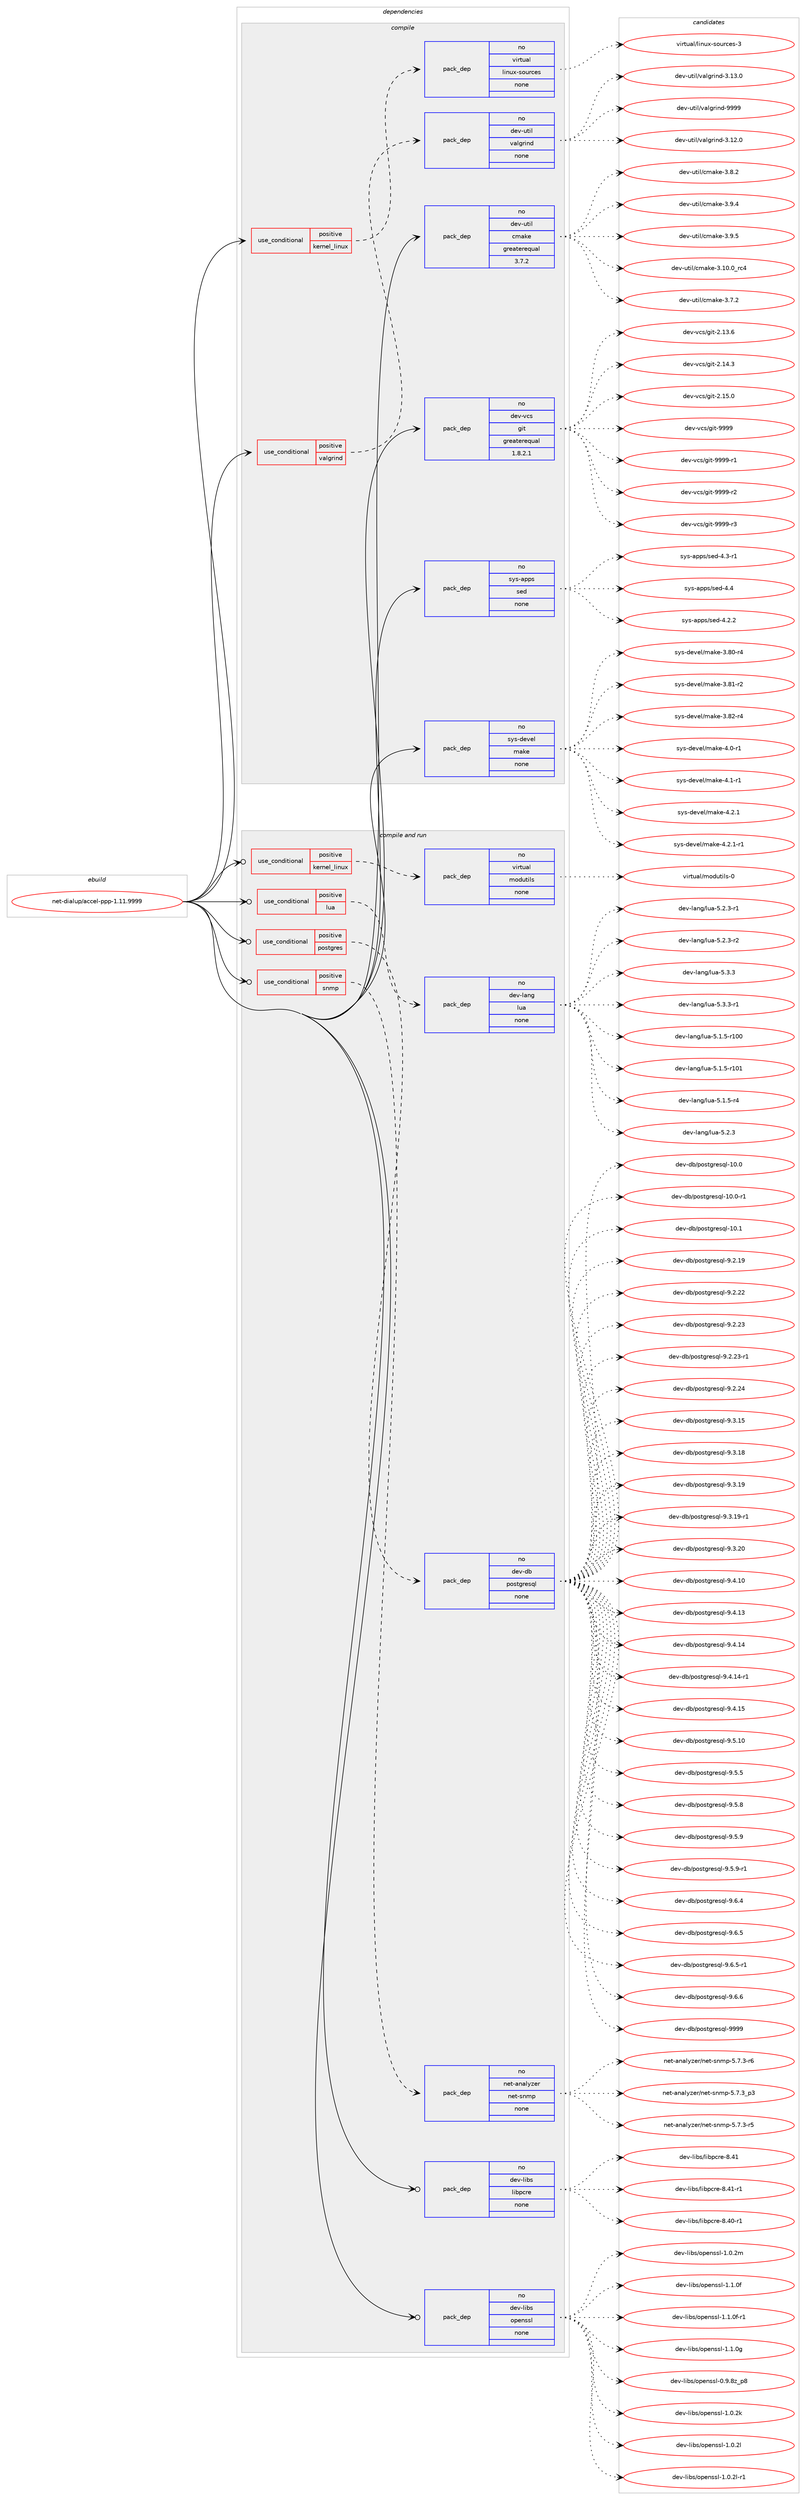 digraph prolog {

# *************
# Graph options
# *************

newrank=true;
concentrate=true;
compound=true;
graph [rankdir=LR,fontname=Helvetica,fontsize=10,ranksep=1.5];#, ranksep=2.5, nodesep=0.2];
edge  [arrowhead=vee];
node  [fontname=Helvetica,fontsize=10];

# **********
# The ebuild
# **********

subgraph cluster_leftcol {
color=gray;
rank=same;
label=<<i>ebuild</i>>;
id [label="net-dialup/accel-ppp-1.11.9999", color=red, width=4, href="../net-dialup/accel-ppp-1.11.9999.svg"];
}

# ****************
# The dependencies
# ****************

subgraph cluster_midcol {
color=gray;
label=<<i>dependencies</i>>;
subgraph cluster_compile {
fillcolor="#eeeeee";
style=filled;
label=<<i>compile</i>>;
subgraph cond100528 {
dependency406639 [label=<<TABLE BORDER="0" CELLBORDER="1" CELLSPACING="0" CELLPADDING="4"><TR><TD ROWSPAN="3" CELLPADDING="10">use_conditional</TD></TR><TR><TD>positive</TD></TR><TR><TD>kernel_linux</TD></TR></TABLE>>, shape=none, color=red];
subgraph pack299413 {
dependency406640 [label=<<TABLE BORDER="0" CELLBORDER="1" CELLSPACING="0" CELLPADDING="4" WIDTH="220"><TR><TD ROWSPAN="6" CELLPADDING="30">pack_dep</TD></TR><TR><TD WIDTH="110">no</TD></TR><TR><TD>virtual</TD></TR><TR><TD>linux-sources</TD></TR><TR><TD>none</TD></TR><TR><TD></TD></TR></TABLE>>, shape=none, color=blue];
}
dependency406639:e -> dependency406640:w [weight=20,style="dashed",arrowhead="vee"];
}
id:e -> dependency406639:w [weight=20,style="solid",arrowhead="vee"];
subgraph cond100529 {
dependency406641 [label=<<TABLE BORDER="0" CELLBORDER="1" CELLSPACING="0" CELLPADDING="4"><TR><TD ROWSPAN="3" CELLPADDING="10">use_conditional</TD></TR><TR><TD>positive</TD></TR><TR><TD>valgrind</TD></TR></TABLE>>, shape=none, color=red];
subgraph pack299414 {
dependency406642 [label=<<TABLE BORDER="0" CELLBORDER="1" CELLSPACING="0" CELLPADDING="4" WIDTH="220"><TR><TD ROWSPAN="6" CELLPADDING="30">pack_dep</TD></TR><TR><TD WIDTH="110">no</TD></TR><TR><TD>dev-util</TD></TR><TR><TD>valgrind</TD></TR><TR><TD>none</TD></TR><TR><TD></TD></TR></TABLE>>, shape=none, color=blue];
}
dependency406641:e -> dependency406642:w [weight=20,style="dashed",arrowhead="vee"];
}
id:e -> dependency406641:w [weight=20,style="solid",arrowhead="vee"];
subgraph pack299415 {
dependency406643 [label=<<TABLE BORDER="0" CELLBORDER="1" CELLSPACING="0" CELLPADDING="4" WIDTH="220"><TR><TD ROWSPAN="6" CELLPADDING="30">pack_dep</TD></TR><TR><TD WIDTH="110">no</TD></TR><TR><TD>dev-util</TD></TR><TR><TD>cmake</TD></TR><TR><TD>greaterequal</TD></TR><TR><TD>3.7.2</TD></TR></TABLE>>, shape=none, color=blue];
}
id:e -> dependency406643:w [weight=20,style="solid",arrowhead="vee"];
subgraph pack299416 {
dependency406644 [label=<<TABLE BORDER="0" CELLBORDER="1" CELLSPACING="0" CELLPADDING="4" WIDTH="220"><TR><TD ROWSPAN="6" CELLPADDING="30">pack_dep</TD></TR><TR><TD WIDTH="110">no</TD></TR><TR><TD>dev-vcs</TD></TR><TR><TD>git</TD></TR><TR><TD>greaterequal</TD></TR><TR><TD>1.8.2.1</TD></TR></TABLE>>, shape=none, color=blue];
}
id:e -> dependency406644:w [weight=20,style="solid",arrowhead="vee"];
subgraph pack299417 {
dependency406645 [label=<<TABLE BORDER="0" CELLBORDER="1" CELLSPACING="0" CELLPADDING="4" WIDTH="220"><TR><TD ROWSPAN="6" CELLPADDING="30">pack_dep</TD></TR><TR><TD WIDTH="110">no</TD></TR><TR><TD>sys-apps</TD></TR><TR><TD>sed</TD></TR><TR><TD>none</TD></TR><TR><TD></TD></TR></TABLE>>, shape=none, color=blue];
}
id:e -> dependency406645:w [weight=20,style="solid",arrowhead="vee"];
subgraph pack299418 {
dependency406646 [label=<<TABLE BORDER="0" CELLBORDER="1" CELLSPACING="0" CELLPADDING="4" WIDTH="220"><TR><TD ROWSPAN="6" CELLPADDING="30">pack_dep</TD></TR><TR><TD WIDTH="110">no</TD></TR><TR><TD>sys-devel</TD></TR><TR><TD>make</TD></TR><TR><TD>none</TD></TR><TR><TD></TD></TR></TABLE>>, shape=none, color=blue];
}
id:e -> dependency406646:w [weight=20,style="solid",arrowhead="vee"];
}
subgraph cluster_compileandrun {
fillcolor="#eeeeee";
style=filled;
label=<<i>compile and run</i>>;
subgraph cond100530 {
dependency406647 [label=<<TABLE BORDER="0" CELLBORDER="1" CELLSPACING="0" CELLPADDING="4"><TR><TD ROWSPAN="3" CELLPADDING="10">use_conditional</TD></TR><TR><TD>positive</TD></TR><TR><TD>kernel_linux</TD></TR></TABLE>>, shape=none, color=red];
subgraph pack299419 {
dependency406648 [label=<<TABLE BORDER="0" CELLBORDER="1" CELLSPACING="0" CELLPADDING="4" WIDTH="220"><TR><TD ROWSPAN="6" CELLPADDING="30">pack_dep</TD></TR><TR><TD WIDTH="110">no</TD></TR><TR><TD>virtual</TD></TR><TR><TD>modutils</TD></TR><TR><TD>none</TD></TR><TR><TD></TD></TR></TABLE>>, shape=none, color=blue];
}
dependency406647:e -> dependency406648:w [weight=20,style="dashed",arrowhead="vee"];
}
id:e -> dependency406647:w [weight=20,style="solid",arrowhead="odotvee"];
subgraph cond100531 {
dependency406649 [label=<<TABLE BORDER="0" CELLBORDER="1" CELLSPACING="0" CELLPADDING="4"><TR><TD ROWSPAN="3" CELLPADDING="10">use_conditional</TD></TR><TR><TD>positive</TD></TR><TR><TD>lua</TD></TR></TABLE>>, shape=none, color=red];
subgraph pack299420 {
dependency406650 [label=<<TABLE BORDER="0" CELLBORDER="1" CELLSPACING="0" CELLPADDING="4" WIDTH="220"><TR><TD ROWSPAN="6" CELLPADDING="30">pack_dep</TD></TR><TR><TD WIDTH="110">no</TD></TR><TR><TD>dev-lang</TD></TR><TR><TD>lua</TD></TR><TR><TD>none</TD></TR><TR><TD></TD></TR></TABLE>>, shape=none, color=blue];
}
dependency406649:e -> dependency406650:w [weight=20,style="dashed",arrowhead="vee"];
}
id:e -> dependency406649:w [weight=20,style="solid",arrowhead="odotvee"];
subgraph cond100532 {
dependency406651 [label=<<TABLE BORDER="0" CELLBORDER="1" CELLSPACING="0" CELLPADDING="4"><TR><TD ROWSPAN="3" CELLPADDING="10">use_conditional</TD></TR><TR><TD>positive</TD></TR><TR><TD>postgres</TD></TR></TABLE>>, shape=none, color=red];
subgraph pack299421 {
dependency406652 [label=<<TABLE BORDER="0" CELLBORDER="1" CELLSPACING="0" CELLPADDING="4" WIDTH="220"><TR><TD ROWSPAN="6" CELLPADDING="30">pack_dep</TD></TR><TR><TD WIDTH="110">no</TD></TR><TR><TD>dev-db</TD></TR><TR><TD>postgresql</TD></TR><TR><TD>none</TD></TR><TR><TD></TD></TR></TABLE>>, shape=none, color=blue];
}
dependency406651:e -> dependency406652:w [weight=20,style="dashed",arrowhead="vee"];
}
id:e -> dependency406651:w [weight=20,style="solid",arrowhead="odotvee"];
subgraph cond100533 {
dependency406653 [label=<<TABLE BORDER="0" CELLBORDER="1" CELLSPACING="0" CELLPADDING="4"><TR><TD ROWSPAN="3" CELLPADDING="10">use_conditional</TD></TR><TR><TD>positive</TD></TR><TR><TD>snmp</TD></TR></TABLE>>, shape=none, color=red];
subgraph pack299422 {
dependency406654 [label=<<TABLE BORDER="0" CELLBORDER="1" CELLSPACING="0" CELLPADDING="4" WIDTH="220"><TR><TD ROWSPAN="6" CELLPADDING="30">pack_dep</TD></TR><TR><TD WIDTH="110">no</TD></TR><TR><TD>net-analyzer</TD></TR><TR><TD>net-snmp</TD></TR><TR><TD>none</TD></TR><TR><TD></TD></TR></TABLE>>, shape=none, color=blue];
}
dependency406653:e -> dependency406654:w [weight=20,style="dashed",arrowhead="vee"];
}
id:e -> dependency406653:w [weight=20,style="solid",arrowhead="odotvee"];
subgraph pack299423 {
dependency406655 [label=<<TABLE BORDER="0" CELLBORDER="1" CELLSPACING="0" CELLPADDING="4" WIDTH="220"><TR><TD ROWSPAN="6" CELLPADDING="30">pack_dep</TD></TR><TR><TD WIDTH="110">no</TD></TR><TR><TD>dev-libs</TD></TR><TR><TD>libpcre</TD></TR><TR><TD>none</TD></TR><TR><TD></TD></TR></TABLE>>, shape=none, color=blue];
}
id:e -> dependency406655:w [weight=20,style="solid",arrowhead="odotvee"];
subgraph pack299424 {
dependency406656 [label=<<TABLE BORDER="0" CELLBORDER="1" CELLSPACING="0" CELLPADDING="4" WIDTH="220"><TR><TD ROWSPAN="6" CELLPADDING="30">pack_dep</TD></TR><TR><TD WIDTH="110">no</TD></TR><TR><TD>dev-libs</TD></TR><TR><TD>openssl</TD></TR><TR><TD>none</TD></TR><TR><TD></TD></TR></TABLE>>, shape=none, color=blue];
}
id:e -> dependency406656:w [weight=20,style="solid",arrowhead="odotvee"];
}
subgraph cluster_run {
fillcolor="#eeeeee";
style=filled;
label=<<i>run</i>>;
}
}

# **************
# The candidates
# **************

subgraph cluster_choices {
rank=same;
color=gray;
label=<<i>candidates</i>>;

subgraph choice299413 {
color=black;
nodesep=1;
choice118105114116117971084710810511011712045115111117114991011154551 [label="virtual/linux-sources-3", color=red, width=4,href="../virtual/linux-sources-3.svg"];
dependency406640:e -> choice118105114116117971084710810511011712045115111117114991011154551:w [style=dotted,weight="100"];
}
subgraph choice299414 {
color=black;
nodesep=1;
choice10010111845117116105108471189710810311410511010045514649504648 [label="dev-util/valgrind-3.12.0", color=red, width=4,href="../dev-util/valgrind-3.12.0.svg"];
choice10010111845117116105108471189710810311410511010045514649514648 [label="dev-util/valgrind-3.13.0", color=red, width=4,href="../dev-util/valgrind-3.13.0.svg"];
choice1001011184511711610510847118971081031141051101004557575757 [label="dev-util/valgrind-9999", color=red, width=4,href="../dev-util/valgrind-9999.svg"];
dependency406642:e -> choice10010111845117116105108471189710810311410511010045514649504648:w [style=dotted,weight="100"];
dependency406642:e -> choice10010111845117116105108471189710810311410511010045514649514648:w [style=dotted,weight="100"];
dependency406642:e -> choice1001011184511711610510847118971081031141051101004557575757:w [style=dotted,weight="100"];
}
subgraph choice299415 {
color=black;
nodesep=1;
choice1001011184511711610510847991099710710145514649484648951149952 [label="dev-util/cmake-3.10.0_rc4", color=red, width=4,href="../dev-util/cmake-3.10.0_rc4.svg"];
choice10010111845117116105108479910997107101455146554650 [label="dev-util/cmake-3.7.2", color=red, width=4,href="../dev-util/cmake-3.7.2.svg"];
choice10010111845117116105108479910997107101455146564650 [label="dev-util/cmake-3.8.2", color=red, width=4,href="../dev-util/cmake-3.8.2.svg"];
choice10010111845117116105108479910997107101455146574652 [label="dev-util/cmake-3.9.4", color=red, width=4,href="../dev-util/cmake-3.9.4.svg"];
choice10010111845117116105108479910997107101455146574653 [label="dev-util/cmake-3.9.5", color=red, width=4,href="../dev-util/cmake-3.9.5.svg"];
dependency406643:e -> choice1001011184511711610510847991099710710145514649484648951149952:w [style=dotted,weight="100"];
dependency406643:e -> choice10010111845117116105108479910997107101455146554650:w [style=dotted,weight="100"];
dependency406643:e -> choice10010111845117116105108479910997107101455146564650:w [style=dotted,weight="100"];
dependency406643:e -> choice10010111845117116105108479910997107101455146574652:w [style=dotted,weight="100"];
dependency406643:e -> choice10010111845117116105108479910997107101455146574653:w [style=dotted,weight="100"];
}
subgraph choice299416 {
color=black;
nodesep=1;
choice10010111845118991154710310511645504649514654 [label="dev-vcs/git-2.13.6", color=red, width=4,href="../dev-vcs/git-2.13.6.svg"];
choice10010111845118991154710310511645504649524651 [label="dev-vcs/git-2.14.3", color=red, width=4,href="../dev-vcs/git-2.14.3.svg"];
choice10010111845118991154710310511645504649534648 [label="dev-vcs/git-2.15.0", color=red, width=4,href="../dev-vcs/git-2.15.0.svg"];
choice1001011184511899115471031051164557575757 [label="dev-vcs/git-9999", color=red, width=4,href="../dev-vcs/git-9999.svg"];
choice10010111845118991154710310511645575757574511449 [label="dev-vcs/git-9999-r1", color=red, width=4,href="../dev-vcs/git-9999-r1.svg"];
choice10010111845118991154710310511645575757574511450 [label="dev-vcs/git-9999-r2", color=red, width=4,href="../dev-vcs/git-9999-r2.svg"];
choice10010111845118991154710310511645575757574511451 [label="dev-vcs/git-9999-r3", color=red, width=4,href="../dev-vcs/git-9999-r3.svg"];
dependency406644:e -> choice10010111845118991154710310511645504649514654:w [style=dotted,weight="100"];
dependency406644:e -> choice10010111845118991154710310511645504649524651:w [style=dotted,weight="100"];
dependency406644:e -> choice10010111845118991154710310511645504649534648:w [style=dotted,weight="100"];
dependency406644:e -> choice1001011184511899115471031051164557575757:w [style=dotted,weight="100"];
dependency406644:e -> choice10010111845118991154710310511645575757574511449:w [style=dotted,weight="100"];
dependency406644:e -> choice10010111845118991154710310511645575757574511450:w [style=dotted,weight="100"];
dependency406644:e -> choice10010111845118991154710310511645575757574511451:w [style=dotted,weight="100"];
}
subgraph choice299417 {
color=black;
nodesep=1;
choice115121115459711211211547115101100455246504650 [label="sys-apps/sed-4.2.2", color=red, width=4,href="../sys-apps/sed-4.2.2.svg"];
choice115121115459711211211547115101100455246514511449 [label="sys-apps/sed-4.3-r1", color=red, width=4,href="../sys-apps/sed-4.3-r1.svg"];
choice11512111545971121121154711510110045524652 [label="sys-apps/sed-4.4", color=red, width=4,href="../sys-apps/sed-4.4.svg"];
dependency406645:e -> choice115121115459711211211547115101100455246504650:w [style=dotted,weight="100"];
dependency406645:e -> choice115121115459711211211547115101100455246514511449:w [style=dotted,weight="100"];
dependency406645:e -> choice11512111545971121121154711510110045524652:w [style=dotted,weight="100"];
}
subgraph choice299418 {
color=black;
nodesep=1;
choice11512111545100101118101108471099710710145514656484511452 [label="sys-devel/make-3.80-r4", color=red, width=4,href="../sys-devel/make-3.80-r4.svg"];
choice11512111545100101118101108471099710710145514656494511450 [label="sys-devel/make-3.81-r2", color=red, width=4,href="../sys-devel/make-3.81-r2.svg"];
choice11512111545100101118101108471099710710145514656504511452 [label="sys-devel/make-3.82-r4", color=red, width=4,href="../sys-devel/make-3.82-r4.svg"];
choice115121115451001011181011084710997107101455246484511449 [label="sys-devel/make-4.0-r1", color=red, width=4,href="../sys-devel/make-4.0-r1.svg"];
choice115121115451001011181011084710997107101455246494511449 [label="sys-devel/make-4.1-r1", color=red, width=4,href="../sys-devel/make-4.1-r1.svg"];
choice115121115451001011181011084710997107101455246504649 [label="sys-devel/make-4.2.1", color=red, width=4,href="../sys-devel/make-4.2.1.svg"];
choice1151211154510010111810110847109971071014552465046494511449 [label="sys-devel/make-4.2.1-r1", color=red, width=4,href="../sys-devel/make-4.2.1-r1.svg"];
dependency406646:e -> choice11512111545100101118101108471099710710145514656484511452:w [style=dotted,weight="100"];
dependency406646:e -> choice11512111545100101118101108471099710710145514656494511450:w [style=dotted,weight="100"];
dependency406646:e -> choice11512111545100101118101108471099710710145514656504511452:w [style=dotted,weight="100"];
dependency406646:e -> choice115121115451001011181011084710997107101455246484511449:w [style=dotted,weight="100"];
dependency406646:e -> choice115121115451001011181011084710997107101455246494511449:w [style=dotted,weight="100"];
dependency406646:e -> choice115121115451001011181011084710997107101455246504649:w [style=dotted,weight="100"];
dependency406646:e -> choice1151211154510010111810110847109971071014552465046494511449:w [style=dotted,weight="100"];
}
subgraph choice299419 {
color=black;
nodesep=1;
choice11810511411611797108471091111001171161051081154548 [label="virtual/modutils-0", color=red, width=4,href="../virtual/modutils-0.svg"];
dependency406648:e -> choice11810511411611797108471091111001171161051081154548:w [style=dotted,weight="100"];
}
subgraph choice299420 {
color=black;
nodesep=1;
choice1001011184510897110103471081179745534649465345114494848 [label="dev-lang/lua-5.1.5-r100", color=red, width=4,href="../dev-lang/lua-5.1.5-r100.svg"];
choice1001011184510897110103471081179745534649465345114494849 [label="dev-lang/lua-5.1.5-r101", color=red, width=4,href="../dev-lang/lua-5.1.5-r101.svg"];
choice100101118451089711010347108117974553464946534511452 [label="dev-lang/lua-5.1.5-r4", color=red, width=4,href="../dev-lang/lua-5.1.5-r4.svg"];
choice10010111845108971101034710811797455346504651 [label="dev-lang/lua-5.2.3", color=red, width=4,href="../dev-lang/lua-5.2.3.svg"];
choice100101118451089711010347108117974553465046514511449 [label="dev-lang/lua-5.2.3-r1", color=red, width=4,href="../dev-lang/lua-5.2.3-r1.svg"];
choice100101118451089711010347108117974553465046514511450 [label="dev-lang/lua-5.2.3-r2", color=red, width=4,href="../dev-lang/lua-5.2.3-r2.svg"];
choice10010111845108971101034710811797455346514651 [label="dev-lang/lua-5.3.3", color=red, width=4,href="../dev-lang/lua-5.3.3.svg"];
choice100101118451089711010347108117974553465146514511449 [label="dev-lang/lua-5.3.3-r1", color=red, width=4,href="../dev-lang/lua-5.3.3-r1.svg"];
dependency406650:e -> choice1001011184510897110103471081179745534649465345114494848:w [style=dotted,weight="100"];
dependency406650:e -> choice1001011184510897110103471081179745534649465345114494849:w [style=dotted,weight="100"];
dependency406650:e -> choice100101118451089711010347108117974553464946534511452:w [style=dotted,weight="100"];
dependency406650:e -> choice10010111845108971101034710811797455346504651:w [style=dotted,weight="100"];
dependency406650:e -> choice100101118451089711010347108117974553465046514511449:w [style=dotted,weight="100"];
dependency406650:e -> choice100101118451089711010347108117974553465046514511450:w [style=dotted,weight="100"];
dependency406650:e -> choice10010111845108971101034710811797455346514651:w [style=dotted,weight="100"];
dependency406650:e -> choice100101118451089711010347108117974553465146514511449:w [style=dotted,weight="100"];
}
subgraph choice299421 {
color=black;
nodesep=1;
choice1001011184510098471121111151161031141011151131084549484648 [label="dev-db/postgresql-10.0", color=red, width=4,href="../dev-db/postgresql-10.0.svg"];
choice10010111845100984711211111511610311410111511310845494846484511449 [label="dev-db/postgresql-10.0-r1", color=red, width=4,href="../dev-db/postgresql-10.0-r1.svg"];
choice1001011184510098471121111151161031141011151131084549484649 [label="dev-db/postgresql-10.1", color=red, width=4,href="../dev-db/postgresql-10.1.svg"];
choice10010111845100984711211111511610311410111511310845574650464957 [label="dev-db/postgresql-9.2.19", color=red, width=4,href="../dev-db/postgresql-9.2.19.svg"];
choice10010111845100984711211111511610311410111511310845574650465050 [label="dev-db/postgresql-9.2.22", color=red, width=4,href="../dev-db/postgresql-9.2.22.svg"];
choice10010111845100984711211111511610311410111511310845574650465051 [label="dev-db/postgresql-9.2.23", color=red, width=4,href="../dev-db/postgresql-9.2.23.svg"];
choice100101118451009847112111115116103114101115113108455746504650514511449 [label="dev-db/postgresql-9.2.23-r1", color=red, width=4,href="../dev-db/postgresql-9.2.23-r1.svg"];
choice10010111845100984711211111511610311410111511310845574650465052 [label="dev-db/postgresql-9.2.24", color=red, width=4,href="../dev-db/postgresql-9.2.24.svg"];
choice10010111845100984711211111511610311410111511310845574651464953 [label="dev-db/postgresql-9.3.15", color=red, width=4,href="../dev-db/postgresql-9.3.15.svg"];
choice10010111845100984711211111511610311410111511310845574651464956 [label="dev-db/postgresql-9.3.18", color=red, width=4,href="../dev-db/postgresql-9.3.18.svg"];
choice10010111845100984711211111511610311410111511310845574651464957 [label="dev-db/postgresql-9.3.19", color=red, width=4,href="../dev-db/postgresql-9.3.19.svg"];
choice100101118451009847112111115116103114101115113108455746514649574511449 [label="dev-db/postgresql-9.3.19-r1", color=red, width=4,href="../dev-db/postgresql-9.3.19-r1.svg"];
choice10010111845100984711211111511610311410111511310845574651465048 [label="dev-db/postgresql-9.3.20", color=red, width=4,href="../dev-db/postgresql-9.3.20.svg"];
choice10010111845100984711211111511610311410111511310845574652464948 [label="dev-db/postgresql-9.4.10", color=red, width=4,href="../dev-db/postgresql-9.4.10.svg"];
choice10010111845100984711211111511610311410111511310845574652464951 [label="dev-db/postgresql-9.4.13", color=red, width=4,href="../dev-db/postgresql-9.4.13.svg"];
choice10010111845100984711211111511610311410111511310845574652464952 [label="dev-db/postgresql-9.4.14", color=red, width=4,href="../dev-db/postgresql-9.4.14.svg"];
choice100101118451009847112111115116103114101115113108455746524649524511449 [label="dev-db/postgresql-9.4.14-r1", color=red, width=4,href="../dev-db/postgresql-9.4.14-r1.svg"];
choice10010111845100984711211111511610311410111511310845574652464953 [label="dev-db/postgresql-9.4.15", color=red, width=4,href="../dev-db/postgresql-9.4.15.svg"];
choice10010111845100984711211111511610311410111511310845574653464948 [label="dev-db/postgresql-9.5.10", color=red, width=4,href="../dev-db/postgresql-9.5.10.svg"];
choice100101118451009847112111115116103114101115113108455746534653 [label="dev-db/postgresql-9.5.5", color=red, width=4,href="../dev-db/postgresql-9.5.5.svg"];
choice100101118451009847112111115116103114101115113108455746534656 [label="dev-db/postgresql-9.5.8", color=red, width=4,href="../dev-db/postgresql-9.5.8.svg"];
choice100101118451009847112111115116103114101115113108455746534657 [label="dev-db/postgresql-9.5.9", color=red, width=4,href="../dev-db/postgresql-9.5.9.svg"];
choice1001011184510098471121111151161031141011151131084557465346574511449 [label="dev-db/postgresql-9.5.9-r1", color=red, width=4,href="../dev-db/postgresql-9.5.9-r1.svg"];
choice100101118451009847112111115116103114101115113108455746544652 [label="dev-db/postgresql-9.6.4", color=red, width=4,href="../dev-db/postgresql-9.6.4.svg"];
choice100101118451009847112111115116103114101115113108455746544653 [label="dev-db/postgresql-9.6.5", color=red, width=4,href="../dev-db/postgresql-9.6.5.svg"];
choice1001011184510098471121111151161031141011151131084557465446534511449 [label="dev-db/postgresql-9.6.5-r1", color=red, width=4,href="../dev-db/postgresql-9.6.5-r1.svg"];
choice100101118451009847112111115116103114101115113108455746544654 [label="dev-db/postgresql-9.6.6", color=red, width=4,href="../dev-db/postgresql-9.6.6.svg"];
choice1001011184510098471121111151161031141011151131084557575757 [label="dev-db/postgresql-9999", color=red, width=4,href="../dev-db/postgresql-9999.svg"];
dependency406652:e -> choice1001011184510098471121111151161031141011151131084549484648:w [style=dotted,weight="100"];
dependency406652:e -> choice10010111845100984711211111511610311410111511310845494846484511449:w [style=dotted,weight="100"];
dependency406652:e -> choice1001011184510098471121111151161031141011151131084549484649:w [style=dotted,weight="100"];
dependency406652:e -> choice10010111845100984711211111511610311410111511310845574650464957:w [style=dotted,weight="100"];
dependency406652:e -> choice10010111845100984711211111511610311410111511310845574650465050:w [style=dotted,weight="100"];
dependency406652:e -> choice10010111845100984711211111511610311410111511310845574650465051:w [style=dotted,weight="100"];
dependency406652:e -> choice100101118451009847112111115116103114101115113108455746504650514511449:w [style=dotted,weight="100"];
dependency406652:e -> choice10010111845100984711211111511610311410111511310845574650465052:w [style=dotted,weight="100"];
dependency406652:e -> choice10010111845100984711211111511610311410111511310845574651464953:w [style=dotted,weight="100"];
dependency406652:e -> choice10010111845100984711211111511610311410111511310845574651464956:w [style=dotted,weight="100"];
dependency406652:e -> choice10010111845100984711211111511610311410111511310845574651464957:w [style=dotted,weight="100"];
dependency406652:e -> choice100101118451009847112111115116103114101115113108455746514649574511449:w [style=dotted,weight="100"];
dependency406652:e -> choice10010111845100984711211111511610311410111511310845574651465048:w [style=dotted,weight="100"];
dependency406652:e -> choice10010111845100984711211111511610311410111511310845574652464948:w [style=dotted,weight="100"];
dependency406652:e -> choice10010111845100984711211111511610311410111511310845574652464951:w [style=dotted,weight="100"];
dependency406652:e -> choice10010111845100984711211111511610311410111511310845574652464952:w [style=dotted,weight="100"];
dependency406652:e -> choice100101118451009847112111115116103114101115113108455746524649524511449:w [style=dotted,weight="100"];
dependency406652:e -> choice10010111845100984711211111511610311410111511310845574652464953:w [style=dotted,weight="100"];
dependency406652:e -> choice10010111845100984711211111511610311410111511310845574653464948:w [style=dotted,weight="100"];
dependency406652:e -> choice100101118451009847112111115116103114101115113108455746534653:w [style=dotted,weight="100"];
dependency406652:e -> choice100101118451009847112111115116103114101115113108455746534656:w [style=dotted,weight="100"];
dependency406652:e -> choice100101118451009847112111115116103114101115113108455746534657:w [style=dotted,weight="100"];
dependency406652:e -> choice1001011184510098471121111151161031141011151131084557465346574511449:w [style=dotted,weight="100"];
dependency406652:e -> choice100101118451009847112111115116103114101115113108455746544652:w [style=dotted,weight="100"];
dependency406652:e -> choice100101118451009847112111115116103114101115113108455746544653:w [style=dotted,weight="100"];
dependency406652:e -> choice1001011184510098471121111151161031141011151131084557465446534511449:w [style=dotted,weight="100"];
dependency406652:e -> choice100101118451009847112111115116103114101115113108455746544654:w [style=dotted,weight="100"];
dependency406652:e -> choice1001011184510098471121111151161031141011151131084557575757:w [style=dotted,weight="100"];
}
subgraph choice299422 {
color=black;
nodesep=1;
choice11010111645971109710812112210111447110101116451151101091124553465546514511453 [label="net-analyzer/net-snmp-5.7.3-r5", color=red, width=4,href="../net-analyzer/net-snmp-5.7.3-r5.svg"];
choice11010111645971109710812112210111447110101116451151101091124553465546514511454 [label="net-analyzer/net-snmp-5.7.3-r6", color=red, width=4,href="../net-analyzer/net-snmp-5.7.3-r6.svg"];
choice11010111645971109710812112210111447110101116451151101091124553465546519511251 [label="net-analyzer/net-snmp-5.7.3_p3", color=red, width=4,href="../net-analyzer/net-snmp-5.7.3_p3.svg"];
dependency406654:e -> choice11010111645971109710812112210111447110101116451151101091124553465546514511453:w [style=dotted,weight="100"];
dependency406654:e -> choice11010111645971109710812112210111447110101116451151101091124553465546514511454:w [style=dotted,weight="100"];
dependency406654:e -> choice11010111645971109710812112210111447110101116451151101091124553465546519511251:w [style=dotted,weight="100"];
}
subgraph choice299423 {
color=black;
nodesep=1;
choice100101118451081059811547108105981129911410145564652484511449 [label="dev-libs/libpcre-8.40-r1", color=red, width=4,href="../dev-libs/libpcre-8.40-r1.svg"];
choice10010111845108105981154710810598112991141014556465249 [label="dev-libs/libpcre-8.41", color=red, width=4,href="../dev-libs/libpcre-8.41.svg"];
choice100101118451081059811547108105981129911410145564652494511449 [label="dev-libs/libpcre-8.41-r1", color=red, width=4,href="../dev-libs/libpcre-8.41-r1.svg"];
dependency406655:e -> choice100101118451081059811547108105981129911410145564652484511449:w [style=dotted,weight="100"];
dependency406655:e -> choice10010111845108105981154710810598112991141014556465249:w [style=dotted,weight="100"];
dependency406655:e -> choice100101118451081059811547108105981129911410145564652494511449:w [style=dotted,weight="100"];
}
subgraph choice299424 {
color=black;
nodesep=1;
choice1001011184510810598115471111121011101151151084548465746561229511256 [label="dev-libs/openssl-0.9.8z_p8", color=red, width=4,href="../dev-libs/openssl-0.9.8z_p8.svg"];
choice100101118451081059811547111112101110115115108454946484650107 [label="dev-libs/openssl-1.0.2k", color=red, width=4,href="../dev-libs/openssl-1.0.2k.svg"];
choice100101118451081059811547111112101110115115108454946484650108 [label="dev-libs/openssl-1.0.2l", color=red, width=4,href="../dev-libs/openssl-1.0.2l.svg"];
choice1001011184510810598115471111121011101151151084549464846501084511449 [label="dev-libs/openssl-1.0.2l-r1", color=red, width=4,href="../dev-libs/openssl-1.0.2l-r1.svg"];
choice100101118451081059811547111112101110115115108454946484650109 [label="dev-libs/openssl-1.0.2m", color=red, width=4,href="../dev-libs/openssl-1.0.2m.svg"];
choice100101118451081059811547111112101110115115108454946494648102 [label="dev-libs/openssl-1.1.0f", color=red, width=4,href="../dev-libs/openssl-1.1.0f.svg"];
choice1001011184510810598115471111121011101151151084549464946481024511449 [label="dev-libs/openssl-1.1.0f-r1", color=red, width=4,href="../dev-libs/openssl-1.1.0f-r1.svg"];
choice100101118451081059811547111112101110115115108454946494648103 [label="dev-libs/openssl-1.1.0g", color=red, width=4,href="../dev-libs/openssl-1.1.0g.svg"];
dependency406656:e -> choice1001011184510810598115471111121011101151151084548465746561229511256:w [style=dotted,weight="100"];
dependency406656:e -> choice100101118451081059811547111112101110115115108454946484650107:w [style=dotted,weight="100"];
dependency406656:e -> choice100101118451081059811547111112101110115115108454946484650108:w [style=dotted,weight="100"];
dependency406656:e -> choice1001011184510810598115471111121011101151151084549464846501084511449:w [style=dotted,weight="100"];
dependency406656:e -> choice100101118451081059811547111112101110115115108454946484650109:w [style=dotted,weight="100"];
dependency406656:e -> choice100101118451081059811547111112101110115115108454946494648102:w [style=dotted,weight="100"];
dependency406656:e -> choice1001011184510810598115471111121011101151151084549464946481024511449:w [style=dotted,weight="100"];
dependency406656:e -> choice100101118451081059811547111112101110115115108454946494648103:w [style=dotted,weight="100"];
}
}

}
